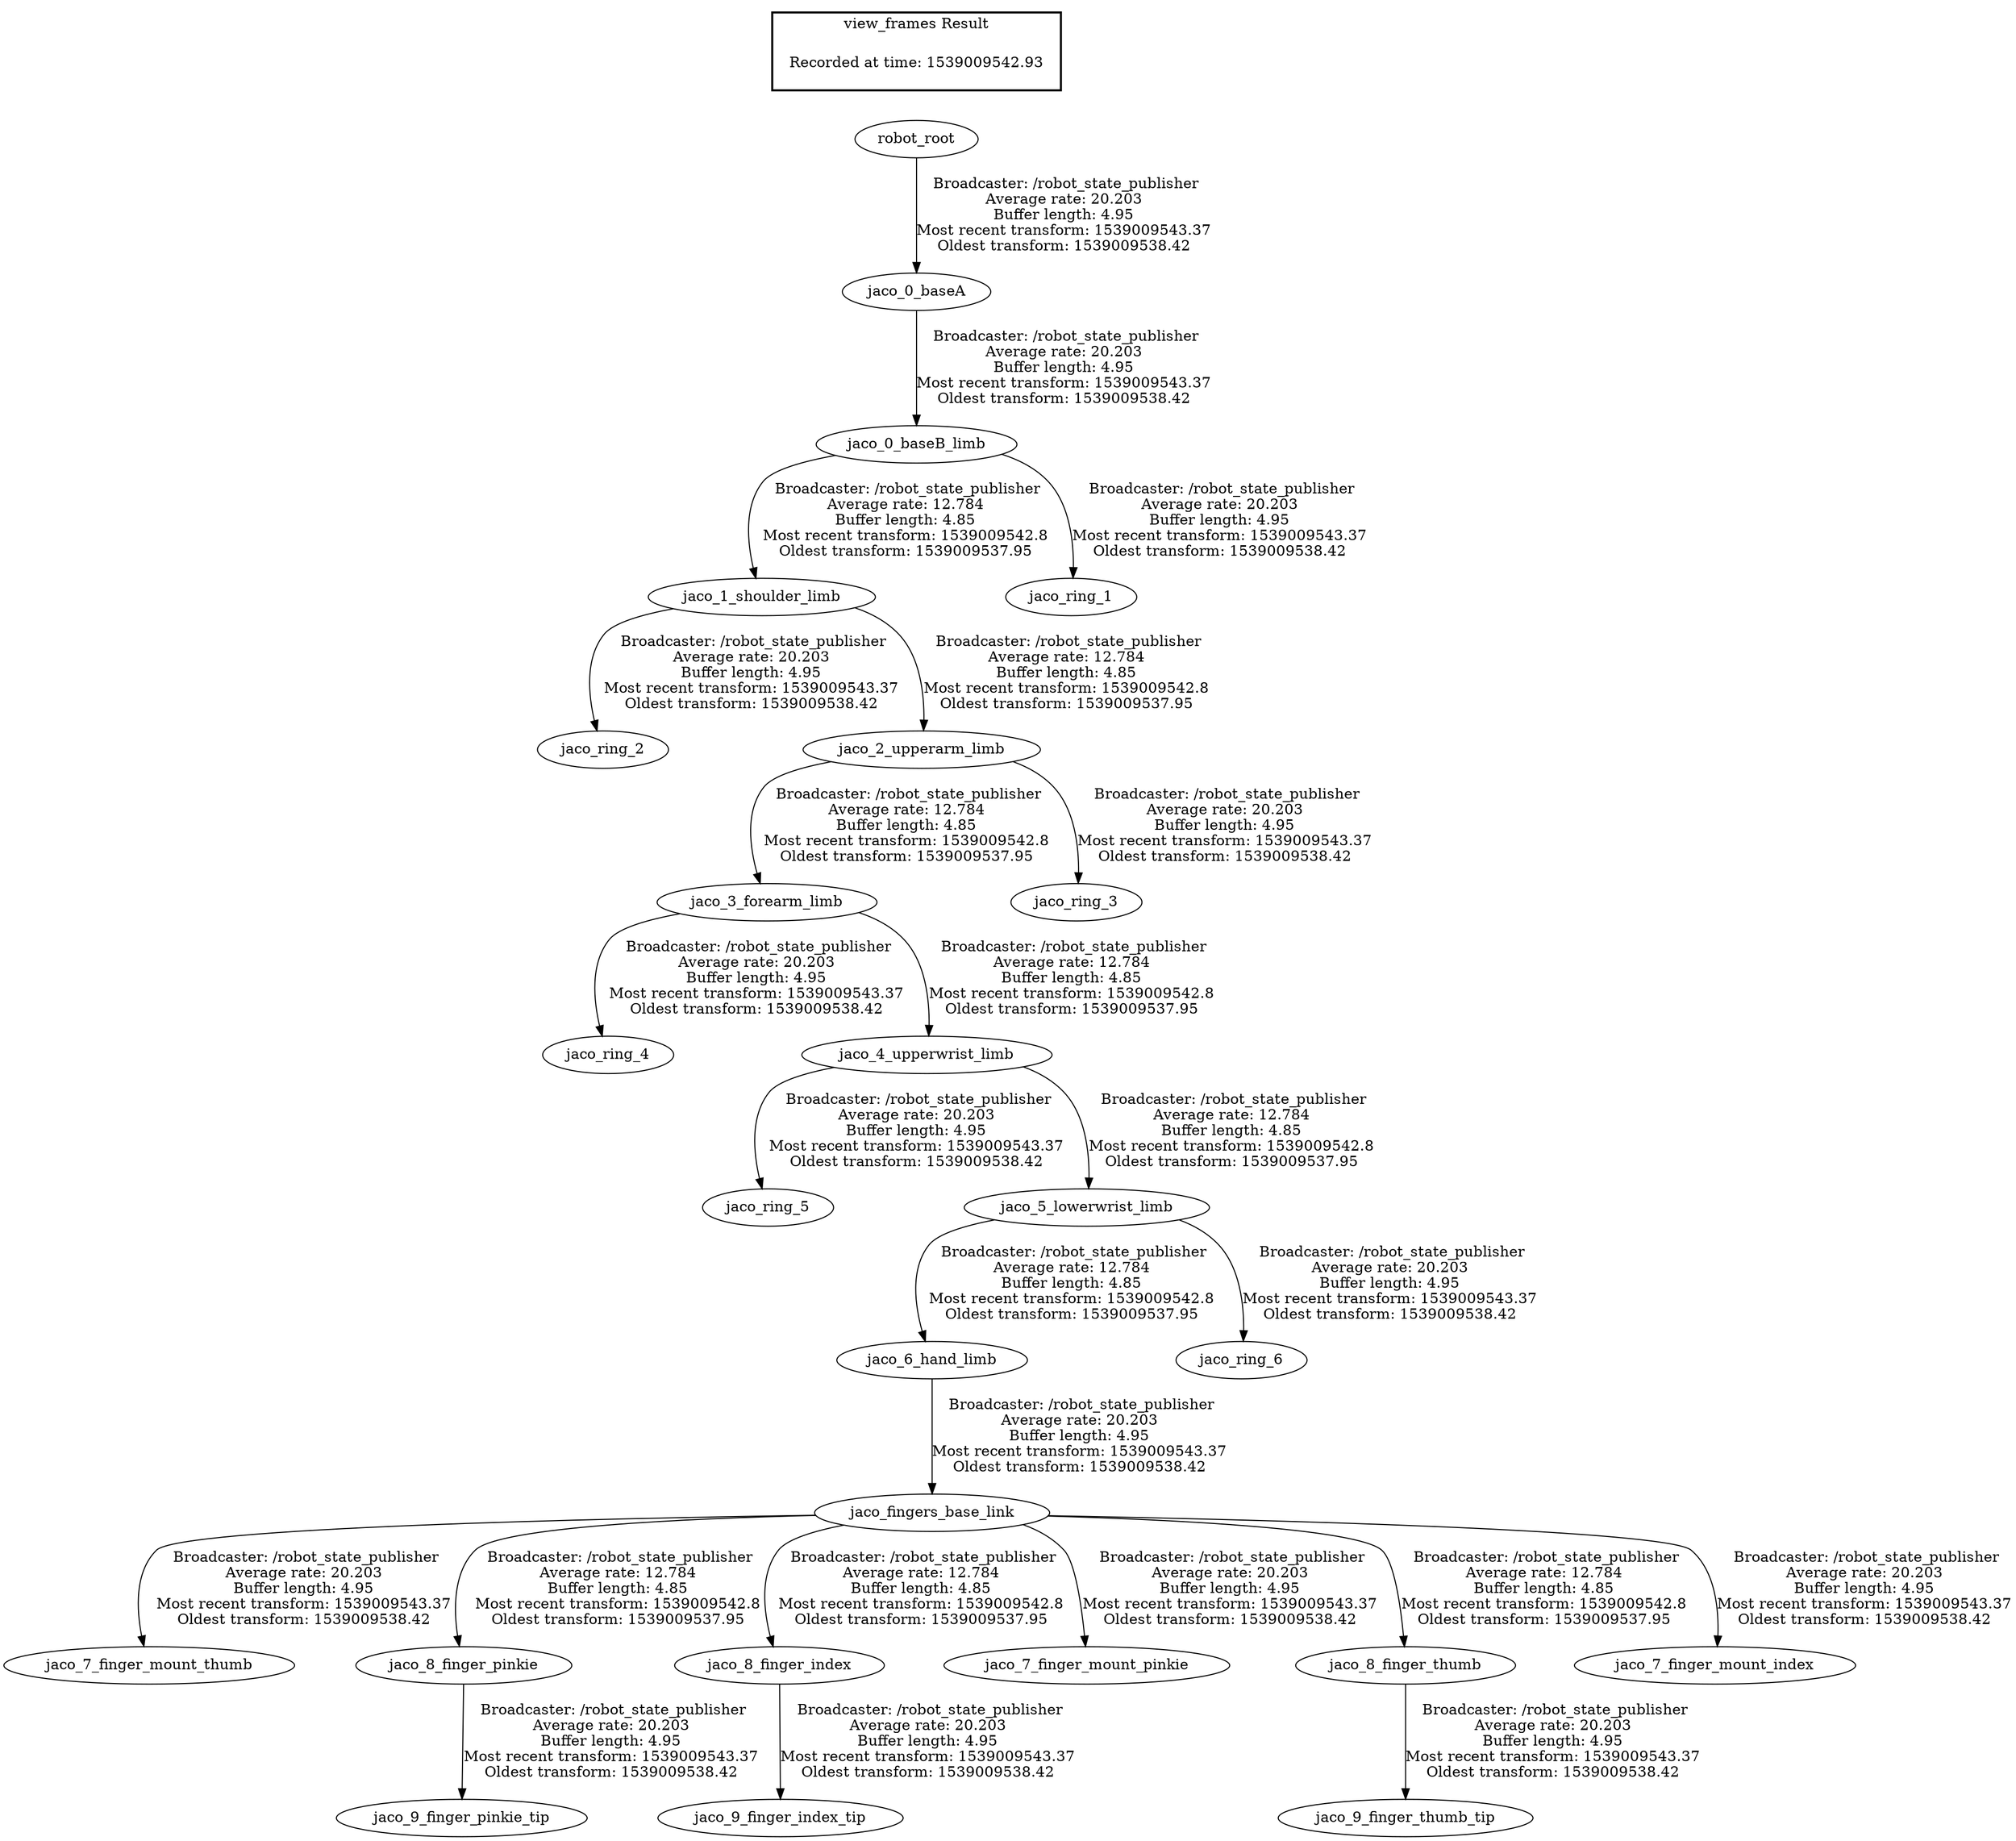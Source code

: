 digraph G {
"jaco_fingers_base_link" -> "jaco_7_finger_mount_thumb"[label=" Broadcaster: /robot_state_publisher\nAverage rate: 20.203\nBuffer length: 4.95\nMost recent transform: 1539009543.37\nOldest transform: 1539009538.42\n"];
"jaco_8_finger_pinkie" -> "jaco_9_finger_pinkie_tip"[label=" Broadcaster: /robot_state_publisher\nAverage rate: 20.203\nBuffer length: 4.95\nMost recent transform: 1539009543.37\nOldest transform: 1539009538.42\n"];
"jaco_6_hand_limb" -> "jaco_fingers_base_link"[label=" Broadcaster: /robot_state_publisher\nAverage rate: 20.203\nBuffer length: 4.95\nMost recent transform: 1539009543.37\nOldest transform: 1539009538.42\n"];
"robot_root" -> "jaco_0_baseA"[label=" Broadcaster: /robot_state_publisher\nAverage rate: 20.203\nBuffer length: 4.95\nMost recent transform: 1539009543.37\nOldest transform: 1539009538.42\n"];
"jaco_3_forearm_limb" -> "jaco_ring_4"[label=" Broadcaster: /robot_state_publisher\nAverage rate: 20.203\nBuffer length: 4.95\nMost recent transform: 1539009543.37\nOldest transform: 1539009538.42\n"];
"jaco_4_upperwrist_limb" -> "jaco_ring_5"[label=" Broadcaster: /robot_state_publisher\nAverage rate: 20.203\nBuffer length: 4.95\nMost recent transform: 1539009543.37\nOldest transform: 1539009538.42\n"];
"jaco_5_lowerwrist_limb" -> "jaco_ring_6"[label=" Broadcaster: /robot_state_publisher\nAverage rate: 20.203\nBuffer length: 4.95\nMost recent transform: 1539009543.37\nOldest transform: 1539009538.42\n"];
"jaco_0_baseB_limb" -> "jaco_1_shoulder_limb"[label=" Broadcaster: /robot_state_publisher\nAverage rate: 12.784\nBuffer length: 4.85\nMost recent transform: 1539009542.8\nOldest transform: 1539009537.95\n"];
"jaco_0_baseB_limb" -> "jaco_ring_1"[label=" Broadcaster: /robot_state_publisher\nAverage rate: 20.203\nBuffer length: 4.95\nMost recent transform: 1539009543.37\nOldest transform: 1539009538.42\n"];
"jaco_1_shoulder_limb" -> "jaco_ring_2"[label=" Broadcaster: /robot_state_publisher\nAverage rate: 20.203\nBuffer length: 4.95\nMost recent transform: 1539009543.37\nOldest transform: 1539009538.42\n"];
"jaco_2_upperarm_limb" -> "jaco_ring_3"[label=" Broadcaster: /robot_state_publisher\nAverage rate: 20.203\nBuffer length: 4.95\nMost recent transform: 1539009543.37\nOldest transform: 1539009538.42\n"];
"jaco_0_baseA" -> "jaco_0_baseB_limb"[label=" Broadcaster: /robot_state_publisher\nAverage rate: 20.203\nBuffer length: 4.95\nMost recent transform: 1539009543.37\nOldest transform: 1539009538.42\n"];
"jaco_1_shoulder_limb" -> "jaco_2_upperarm_limb"[label=" Broadcaster: /robot_state_publisher\nAverage rate: 12.784\nBuffer length: 4.85\nMost recent transform: 1539009542.8\nOldest transform: 1539009537.95\n"];
"jaco_fingers_base_link" -> "jaco_8_finger_pinkie"[label=" Broadcaster: /robot_state_publisher\nAverage rate: 12.784\nBuffer length: 4.85\nMost recent transform: 1539009542.8\nOldest transform: 1539009537.95\n"];
"jaco_fingers_base_link" -> "jaco_8_finger_index"[label=" Broadcaster: /robot_state_publisher\nAverage rate: 12.784\nBuffer length: 4.85\nMost recent transform: 1539009542.8\nOldest transform: 1539009537.95\n"];
"jaco_fingers_base_link" -> "jaco_7_finger_mount_pinkie"[label=" Broadcaster: /robot_state_publisher\nAverage rate: 20.203\nBuffer length: 4.95\nMost recent transform: 1539009543.37\nOldest transform: 1539009538.42\n"];
"jaco_3_forearm_limb" -> "jaco_4_upperwrist_limb"[label=" Broadcaster: /robot_state_publisher\nAverage rate: 12.784\nBuffer length: 4.85\nMost recent transform: 1539009542.8\nOldest transform: 1539009537.95\n"];
"jaco_2_upperarm_limb" -> "jaco_3_forearm_limb"[label=" Broadcaster: /robot_state_publisher\nAverage rate: 12.784\nBuffer length: 4.85\nMost recent transform: 1539009542.8\nOldest transform: 1539009537.95\n"];
"jaco_4_upperwrist_limb" -> "jaco_5_lowerwrist_limb"[label=" Broadcaster: /robot_state_publisher\nAverage rate: 12.784\nBuffer length: 4.85\nMost recent transform: 1539009542.8\nOldest transform: 1539009537.95\n"];
"jaco_fingers_base_link" -> "jaco_8_finger_thumb"[label=" Broadcaster: /robot_state_publisher\nAverage rate: 12.784\nBuffer length: 4.85\nMost recent transform: 1539009542.8\nOldest transform: 1539009537.95\n"];
"jaco_5_lowerwrist_limb" -> "jaco_6_hand_limb"[label=" Broadcaster: /robot_state_publisher\nAverage rate: 12.784\nBuffer length: 4.85\nMost recent transform: 1539009542.8\nOldest transform: 1539009537.95\n"];
"jaco_8_finger_thumb" -> "jaco_9_finger_thumb_tip"[label=" Broadcaster: /robot_state_publisher\nAverage rate: 20.203\nBuffer length: 4.95\nMost recent transform: 1539009543.37\nOldest transform: 1539009538.42\n"];
"jaco_8_finger_index" -> "jaco_9_finger_index_tip"[label=" Broadcaster: /robot_state_publisher\nAverage rate: 20.203\nBuffer length: 4.95\nMost recent transform: 1539009543.37\nOldest transform: 1539009538.42\n"];
"jaco_fingers_base_link" -> "jaco_7_finger_mount_index"[label=" Broadcaster: /robot_state_publisher\nAverage rate: 20.203\nBuffer length: 4.95\nMost recent transform: 1539009543.37\nOldest transform: 1539009538.42\n"];
edge [style=invis];
 subgraph cluster_legend { style=bold; color=black; label ="view_frames Result";
"Recorded at time: 1539009542.93"[ shape=plaintext ] ;
}->"robot_root";
}